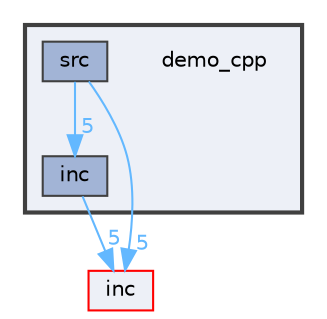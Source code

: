 digraph "demo_cpp"
{
 // INTERACTIVE_SVG=YES
 // LATEX_PDF_SIZE
  bgcolor="transparent";
  edge [fontname=Helvetica,fontsize=10,labelfontname=Helvetica,labelfontsize=10];
  node [fontname=Helvetica,fontsize=10,shape=box,height=0.2,width=0.4];
  compound=true
  subgraph clusterdir_17a9c27f48eb40d1f2b86d618cc4c05b {
    graph [ bgcolor="#edf0f7", pencolor="grey25", label="", fontname=Helvetica,fontsize=10 style="filled,bold", URL="dir_17a9c27f48eb40d1f2b86d618cc4c05b.html",tooltip=""]
    dir_17a9c27f48eb40d1f2b86d618cc4c05b [shape=plaintext, label="demo_cpp"];
  dir_0b71bd5817e729ab9017988b2fcce11e [label="inc", fillcolor="#a2b4d6", color="grey25", style="filled", URL="dir_0b71bd5817e729ab9017988b2fcce11e.html",tooltip=""];
  dir_12d02279d0d35e429521b6a21346b05c [label="src", fillcolor="#a2b4d6", color="grey25", style="filled", URL="dir_12d02279d0d35e429521b6a21346b05c.html",tooltip=""];
  }
  dir_bfccd401955b95cf8c75461437045ac0 [label="inc", fillcolor="#edf0f7", color="red", style="filled", URL="dir_bfccd401955b95cf8c75461437045ac0.html",tooltip=""];
  dir_0b71bd5817e729ab9017988b2fcce11e->dir_bfccd401955b95cf8c75461437045ac0 [headlabel="5", labeldistance=1.5 headhref="dir_000001_000002.html" color="steelblue1" fontcolor="steelblue1"];
  dir_12d02279d0d35e429521b6a21346b05c->dir_0b71bd5817e729ab9017988b2fcce11e [headlabel="5", labeldistance=1.5 headhref="dir_000003_000001.html" color="steelblue1" fontcolor="steelblue1"];
  dir_12d02279d0d35e429521b6a21346b05c->dir_bfccd401955b95cf8c75461437045ac0 [headlabel="5", labeldistance=1.5 headhref="dir_000003_000002.html" color="steelblue1" fontcolor="steelblue1"];
}
